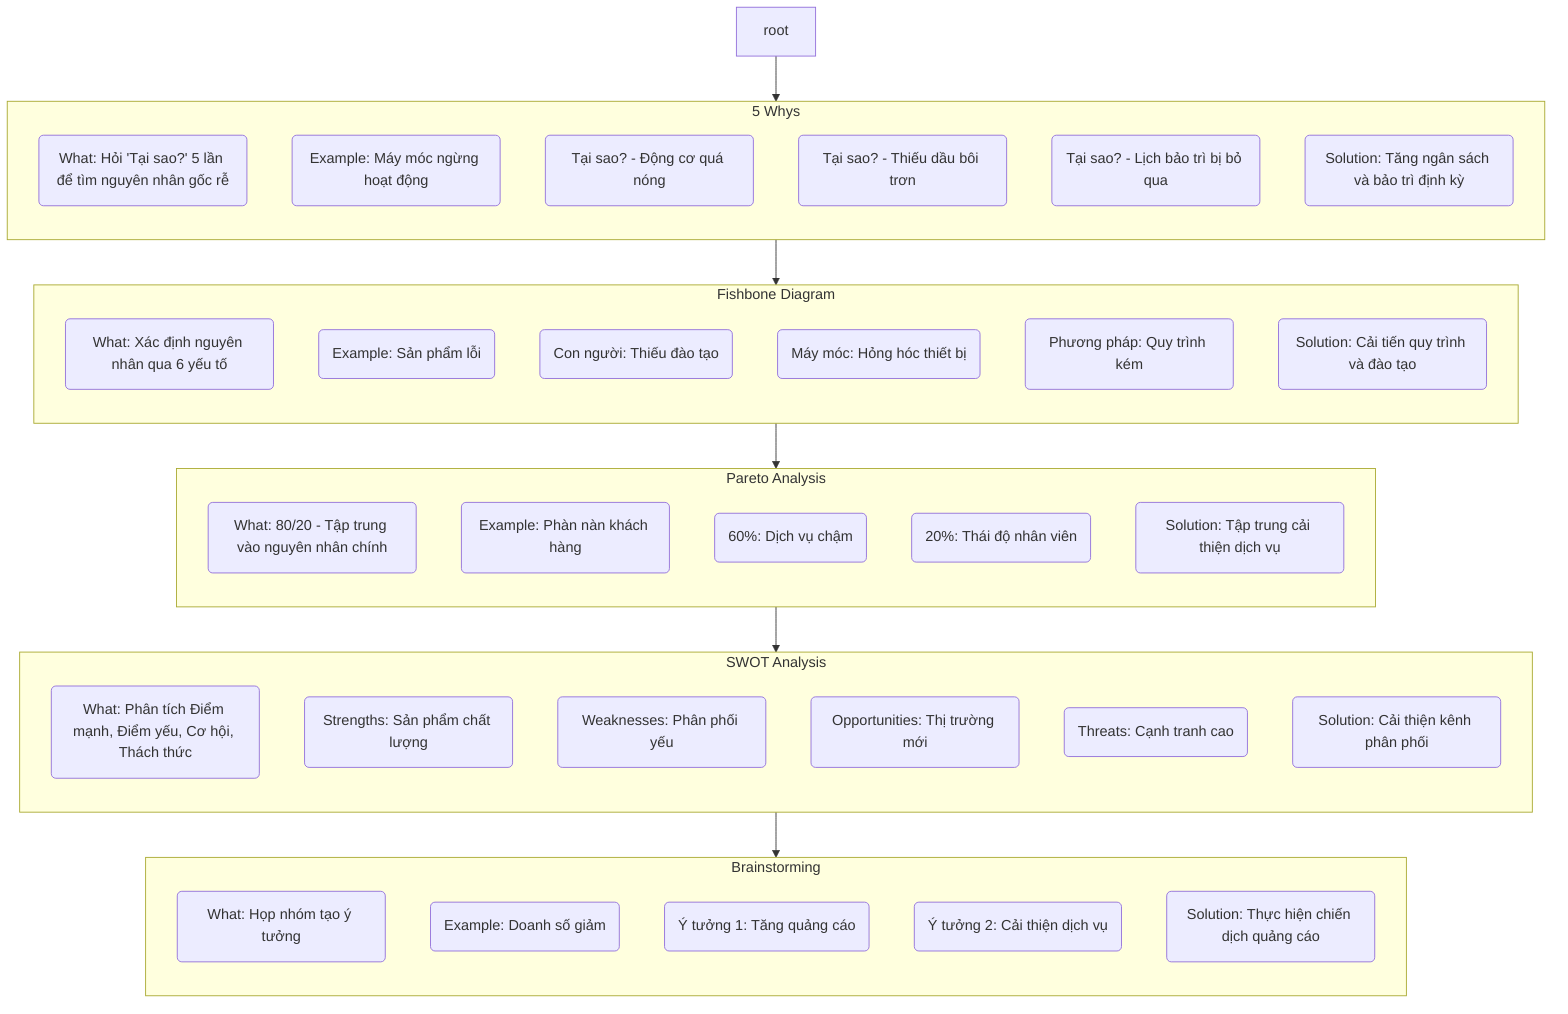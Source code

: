 flowchart TD
    subgraph A [5 Whys]
        direction TB
        A1(What: Hỏi 'Tại sao?' 5 lần để tìm nguyên nhân gốc rễ)
        A2(Example: Máy móc ngừng hoạt động)
        A3(Tại sao? - Động cơ quá nóng)
        A4(Tại sao? - Thiếu dầu bôi trơn)
        A5(Tại sao? - Lịch bảo trì bị bỏ qua)
        A6(Solution: Tăng ngân sách và bảo trì định kỳ)
    end

    subgraph B [Fishbone Diagram]
        direction TB
        B1(What: Xác định nguyên nhân qua 6 yếu tố)
        B2(Example: Sản phẩm lỗi)
        B3(Con người: Thiếu đào tạo)
        B4(Máy móc: Hỏng hóc thiết bị)
        B5(Phương pháp: Quy trình kém)
        B6(Solution: Cải tiến quy trình và đào tạo)
    end

    subgraph C [Pareto Analysis]
        direction TB
        C1(What: 80/20 - Tập trung vào nguyên nhân chính)
        C2(Example: Phàn nàn khách hàng)
        C3(60%: Dịch vụ chậm)
        C4(20%: Thái độ nhân viên)
        C5(Solution: Tập trung cải thiện dịch vụ)
    end

    subgraph D [SWOT Analysis]
        direction TB
        D1(What: Phân tích Điểm mạnh, Điểm yếu, Cơ hội, Thách thức)
        D2(Strengths: Sản phẩm chất lượng)
        D3(Weaknesses: Phân phối yếu)
        D4(Opportunities: Thị trường mới)
        D5(Threats: Cạnh tranh cao)
        D6(Solution: Cải thiện kênh phân phối)
    end

    subgraph E [Brainstorming]
        direction TB
        E1(What: Họp nhóm tạo ý tưởng)
        E2(Example: Doanh số giảm)
        E3(Ý tưởng 1: Tăng quảng cáo)
        E4(Ý tưởng 2: Cải thiện dịch vụ)
        E5(Solution: Thực hiện chiến dịch quảng cáo)
    end

    root --> A --> B --> C --> D --> E